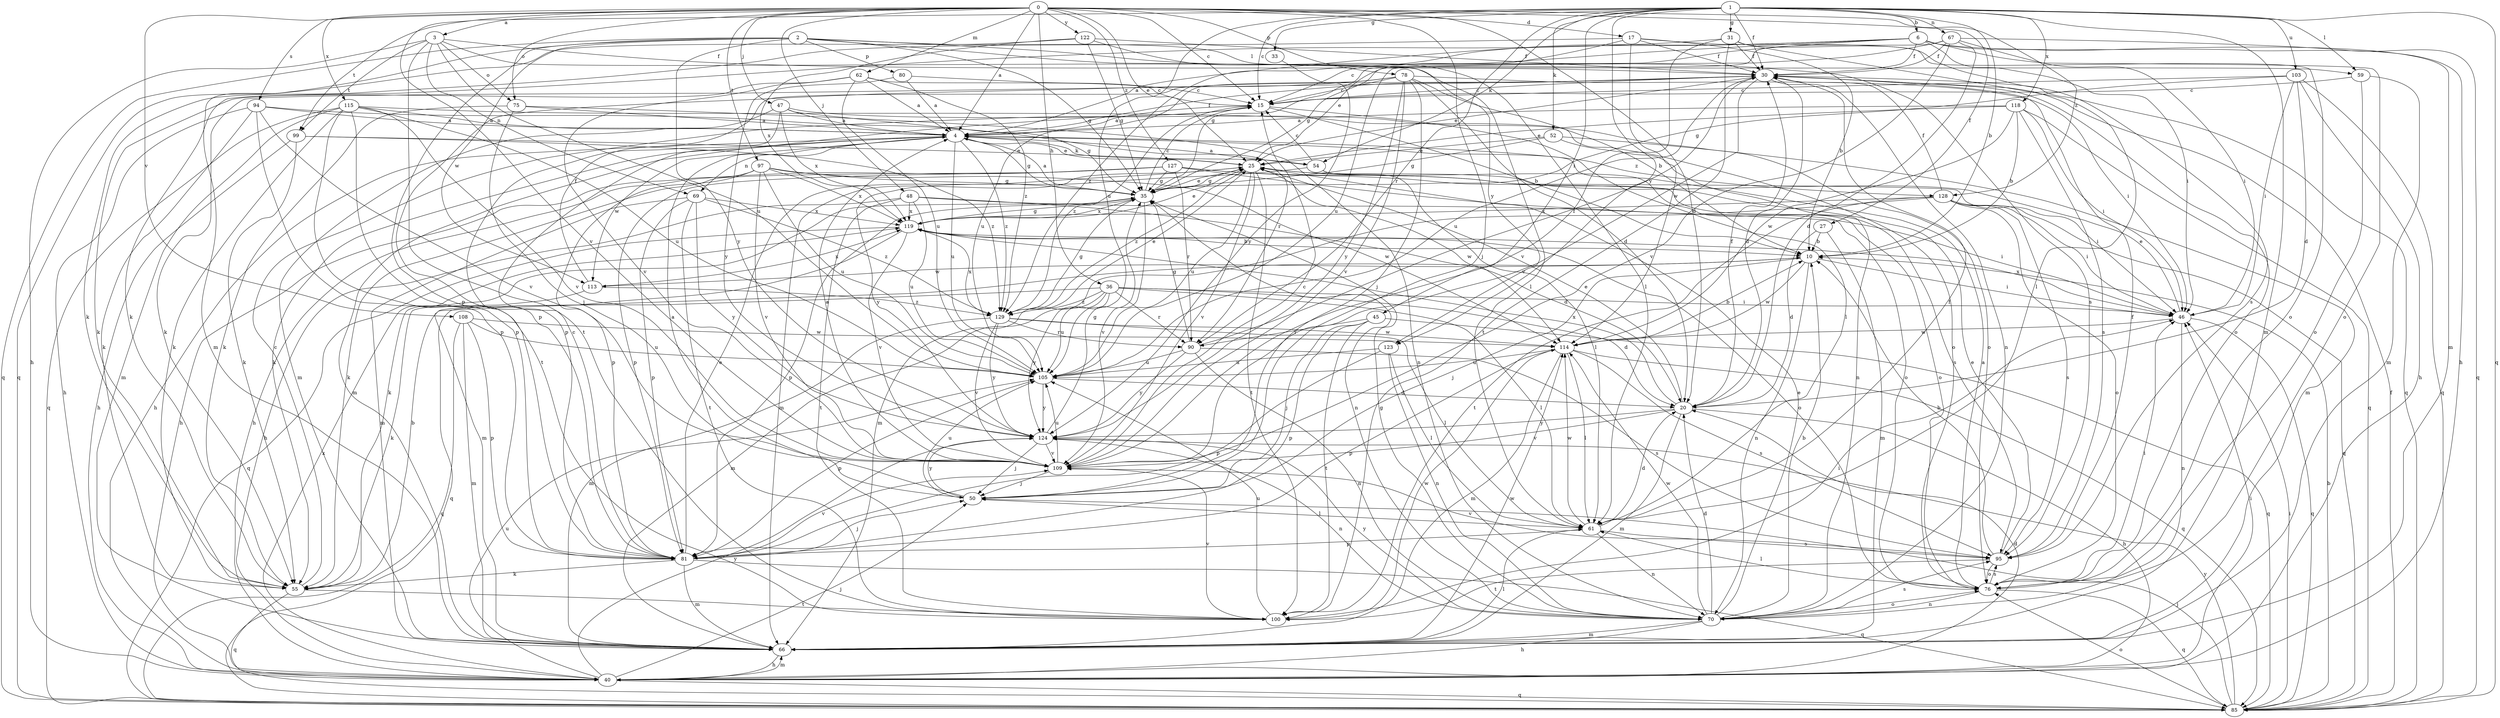 strict digraph  {
0;
1;
2;
3;
4;
6;
10;
15;
17;
20;
25;
27;
30;
31;
33;
35;
36;
40;
45;
46;
47;
48;
50;
52;
54;
55;
59;
61;
62;
66;
67;
69;
70;
75;
76;
78;
80;
81;
85;
90;
94;
95;
97;
99;
100;
103;
105;
108;
109;
113;
114;
115;
118;
119;
122;
123;
124;
127;
128;
129;
0 -> 3  [label=a];
0 -> 4  [label=a];
0 -> 15  [label=c];
0 -> 17  [label=d];
0 -> 20  [label=d];
0 -> 25  [label=e];
0 -> 27  [label=f];
0 -> 36  [label=h];
0 -> 47  [label=j];
0 -> 48  [label=j];
0 -> 50  [label=j];
0 -> 62  [label=m];
0 -> 75  [label=o];
0 -> 78  [label=p];
0 -> 94  [label=s];
0 -> 97  [label=t];
0 -> 108  [label=v];
0 -> 109  [label=v];
0 -> 115  [label=x];
0 -> 122  [label=y];
0 -> 127  [label=z];
0 -> 128  [label=z];
1 -> 6  [label=b];
1 -> 10  [label=b];
1 -> 15  [label=c];
1 -> 30  [label=f];
1 -> 31  [label=g];
1 -> 33  [label=g];
1 -> 45  [label=i];
1 -> 52  [label=k];
1 -> 54  [label=k];
1 -> 59  [label=l];
1 -> 66  [label=m];
1 -> 67  [label=n];
1 -> 85  [label=q];
1 -> 90  [label=r];
1 -> 99  [label=t];
1 -> 103  [label=u];
1 -> 105  [label=u];
1 -> 118  [label=x];
1 -> 123  [label=y];
2 -> 35  [label=g];
2 -> 59  [label=l];
2 -> 66  [label=m];
2 -> 80  [label=p];
2 -> 81  [label=p];
2 -> 85  [label=q];
2 -> 95  [label=s];
2 -> 113  [label=w];
2 -> 123  [label=y];
2 -> 124  [label=y];
3 -> 30  [label=f];
3 -> 40  [label=h];
3 -> 61  [label=l];
3 -> 69  [label=n];
3 -> 75  [label=o];
3 -> 99  [label=t];
3 -> 100  [label=t];
3 -> 105  [label=u];
4 -> 25  [label=e];
4 -> 30  [label=f];
4 -> 35  [label=g];
4 -> 40  [label=h];
4 -> 54  [label=k];
4 -> 55  [label=k];
4 -> 66  [label=m];
4 -> 69  [label=n];
4 -> 105  [label=u];
4 -> 113  [label=w];
4 -> 128  [label=z];
4 -> 129  [label=z];
6 -> 4  [label=a];
6 -> 15  [label=c];
6 -> 30  [label=f];
6 -> 35  [label=g];
6 -> 40  [label=h];
6 -> 46  [label=i];
6 -> 66  [label=m];
6 -> 76  [label=o];
6 -> 129  [label=z];
10 -> 46  [label=i];
10 -> 50  [label=j];
10 -> 70  [label=n];
10 -> 113  [label=w];
10 -> 114  [label=w];
15 -> 4  [label=a];
15 -> 10  [label=b];
15 -> 61  [label=l];
15 -> 129  [label=z];
17 -> 10  [label=b];
17 -> 25  [label=e];
17 -> 30  [label=f];
17 -> 55  [label=k];
17 -> 76  [label=o];
17 -> 114  [label=w];
20 -> 25  [label=e];
20 -> 30  [label=f];
20 -> 40  [label=h];
20 -> 66  [label=m];
20 -> 109  [label=v];
20 -> 119  [label=x];
20 -> 124  [label=y];
25 -> 35  [label=g];
25 -> 66  [label=m];
25 -> 100  [label=t];
25 -> 105  [label=u];
25 -> 109  [label=v];
25 -> 114  [label=w];
25 -> 129  [label=z];
27 -> 10  [label=b];
27 -> 20  [label=d];
27 -> 66  [label=m];
30 -> 15  [label=c];
30 -> 20  [label=d];
30 -> 25  [label=e];
30 -> 55  [label=k];
30 -> 70  [label=n];
30 -> 76  [label=o];
30 -> 85  [label=q];
30 -> 105  [label=u];
30 -> 109  [label=v];
31 -> 30  [label=f];
31 -> 55  [label=k];
31 -> 61  [label=l];
31 -> 95  [label=s];
31 -> 100  [label=t];
31 -> 109  [label=v];
33 -> 124  [label=y];
35 -> 4  [label=a];
35 -> 15  [label=c];
35 -> 25  [label=e];
35 -> 55  [label=k];
35 -> 70  [label=n];
35 -> 81  [label=p];
35 -> 109  [label=v];
35 -> 119  [label=x];
36 -> 20  [label=d];
36 -> 46  [label=i];
36 -> 61  [label=l];
36 -> 66  [label=m];
36 -> 85  [label=q];
36 -> 90  [label=r];
36 -> 105  [label=u];
36 -> 124  [label=y];
36 -> 129  [label=z];
40 -> 20  [label=d];
40 -> 46  [label=i];
40 -> 50  [label=j];
40 -> 66  [label=m];
40 -> 85  [label=q];
40 -> 105  [label=u];
40 -> 119  [label=x];
40 -> 124  [label=y];
45 -> 50  [label=j];
45 -> 81  [label=p];
45 -> 85  [label=q];
45 -> 90  [label=r];
45 -> 100  [label=t];
46 -> 25  [label=e];
46 -> 70  [label=n];
46 -> 85  [label=q];
46 -> 114  [label=w];
46 -> 119  [label=x];
47 -> 4  [label=a];
47 -> 35  [label=g];
47 -> 66  [label=m];
47 -> 76  [label=o];
47 -> 81  [label=p];
47 -> 119  [label=x];
48 -> 20  [label=d];
48 -> 40  [label=h];
48 -> 46  [label=i];
48 -> 100  [label=t];
48 -> 105  [label=u];
48 -> 119  [label=x];
50 -> 4  [label=a];
50 -> 61  [label=l];
50 -> 105  [label=u];
50 -> 124  [label=y];
52 -> 25  [label=e];
52 -> 35  [label=g];
52 -> 66  [label=m];
52 -> 70  [label=n];
54 -> 4  [label=a];
54 -> 15  [label=c];
54 -> 61  [label=l];
54 -> 76  [label=o];
54 -> 124  [label=y];
55 -> 10  [label=b];
55 -> 15  [label=c];
55 -> 85  [label=q];
55 -> 100  [label=t];
59 -> 15  [label=c];
59 -> 66  [label=m];
59 -> 76  [label=o];
61 -> 20  [label=d];
61 -> 30  [label=f];
61 -> 70  [label=n];
61 -> 81  [label=p];
61 -> 95  [label=s];
61 -> 114  [label=w];
62 -> 4  [label=a];
62 -> 15  [label=c];
62 -> 55  [label=k];
62 -> 105  [label=u];
62 -> 109  [label=v];
62 -> 129  [label=z];
66 -> 40  [label=h];
66 -> 61  [label=l];
66 -> 114  [label=w];
67 -> 20  [label=d];
67 -> 30  [label=f];
67 -> 35  [label=g];
67 -> 46  [label=i];
67 -> 85  [label=q];
67 -> 105  [label=u];
67 -> 109  [label=v];
69 -> 66  [label=m];
69 -> 81  [label=p];
69 -> 100  [label=t];
69 -> 119  [label=x];
69 -> 124  [label=y];
69 -> 129  [label=z];
70 -> 10  [label=b];
70 -> 20  [label=d];
70 -> 25  [label=e];
70 -> 35  [label=g];
70 -> 40  [label=h];
70 -> 66  [label=m];
70 -> 76  [label=o];
70 -> 95  [label=s];
70 -> 114  [label=w];
70 -> 124  [label=y];
75 -> 4  [label=a];
75 -> 50  [label=j];
75 -> 55  [label=k];
75 -> 70  [label=n];
76 -> 4  [label=a];
76 -> 46  [label=i];
76 -> 61  [label=l];
76 -> 70  [label=n];
76 -> 85  [label=q];
76 -> 95  [label=s];
78 -> 10  [label=b];
78 -> 15  [label=c];
78 -> 20  [label=d];
78 -> 46  [label=i];
78 -> 50  [label=j];
78 -> 81  [label=p];
78 -> 105  [label=u];
78 -> 109  [label=v];
78 -> 124  [label=y];
80 -> 4  [label=a];
80 -> 15  [label=c];
80 -> 124  [label=y];
81 -> 15  [label=c];
81 -> 25  [label=e];
81 -> 50  [label=j];
81 -> 55  [label=k];
81 -> 66  [label=m];
81 -> 85  [label=q];
81 -> 109  [label=v];
85 -> 10  [label=b];
85 -> 30  [label=f];
85 -> 46  [label=i];
85 -> 50  [label=j];
85 -> 76  [label=o];
85 -> 124  [label=y];
90 -> 30  [label=f];
90 -> 35  [label=g];
90 -> 70  [label=n];
90 -> 95  [label=s];
90 -> 105  [label=u];
90 -> 124  [label=y];
94 -> 4  [label=a];
94 -> 40  [label=h];
94 -> 55  [label=k];
94 -> 81  [label=p];
94 -> 90  [label=r];
94 -> 109  [label=v];
95 -> 10  [label=b];
95 -> 25  [label=e];
95 -> 30  [label=f];
95 -> 76  [label=o];
95 -> 100  [label=t];
95 -> 109  [label=v];
97 -> 35  [label=g];
97 -> 40  [label=h];
97 -> 81  [label=p];
97 -> 105  [label=u];
97 -> 109  [label=v];
97 -> 114  [label=w];
97 -> 119  [label=x];
99 -> 25  [label=e];
99 -> 40  [label=h];
99 -> 55  [label=k];
99 -> 129  [label=z];
100 -> 46  [label=i];
100 -> 105  [label=u];
100 -> 109  [label=v];
100 -> 114  [label=w];
103 -> 15  [label=c];
103 -> 20  [label=d];
103 -> 35  [label=g];
103 -> 40  [label=h];
103 -> 46  [label=i];
103 -> 85  [label=q];
105 -> 20  [label=d];
105 -> 81  [label=p];
105 -> 124  [label=y];
108 -> 66  [label=m];
108 -> 81  [label=p];
108 -> 85  [label=q];
108 -> 105  [label=u];
108 -> 114  [label=w];
109 -> 4  [label=a];
109 -> 15  [label=c];
109 -> 50  [label=j];
109 -> 105  [label=u];
113 -> 30  [label=f];
113 -> 55  [label=k];
113 -> 119  [label=x];
113 -> 129  [label=z];
114 -> 10  [label=b];
114 -> 61  [label=l];
114 -> 66  [label=m];
114 -> 81  [label=p];
114 -> 85  [label=q];
114 -> 95  [label=s];
114 -> 105  [label=u];
115 -> 4  [label=a];
115 -> 55  [label=k];
115 -> 66  [label=m];
115 -> 76  [label=o];
115 -> 81  [label=p];
115 -> 85  [label=q];
115 -> 100  [label=t];
115 -> 105  [label=u];
115 -> 109  [label=v];
118 -> 4  [label=a];
118 -> 10  [label=b];
118 -> 25  [label=e];
118 -> 46  [label=i];
118 -> 85  [label=q];
118 -> 95  [label=s];
118 -> 114  [label=w];
119 -> 10  [label=b];
119 -> 25  [label=e];
119 -> 35  [label=g];
119 -> 66  [label=m];
119 -> 76  [label=o];
119 -> 85  [label=q];
119 -> 109  [label=v];
122 -> 30  [label=f];
122 -> 35  [label=g];
122 -> 61  [label=l];
122 -> 85  [label=q];
122 -> 119  [label=x];
123 -> 61  [label=l];
123 -> 70  [label=n];
123 -> 81  [label=p];
123 -> 105  [label=u];
124 -> 35  [label=g];
124 -> 50  [label=j];
124 -> 70  [label=n];
124 -> 109  [label=v];
127 -> 35  [label=g];
127 -> 40  [label=h];
127 -> 46  [label=i];
127 -> 55  [label=k];
127 -> 76  [label=o];
127 -> 81  [label=p];
127 -> 90  [label=r];
127 -> 95  [label=s];
128 -> 30  [label=f];
128 -> 46  [label=i];
128 -> 66  [label=m];
128 -> 76  [label=o];
128 -> 85  [label=q];
128 -> 95  [label=s];
128 -> 100  [label=t];
128 -> 119  [label=x];
129 -> 25  [label=e];
129 -> 35  [label=g];
129 -> 61  [label=l];
129 -> 66  [label=m];
129 -> 90  [label=r];
129 -> 109  [label=v];
129 -> 114  [label=w];
129 -> 119  [label=x];
129 -> 124  [label=y];
}
